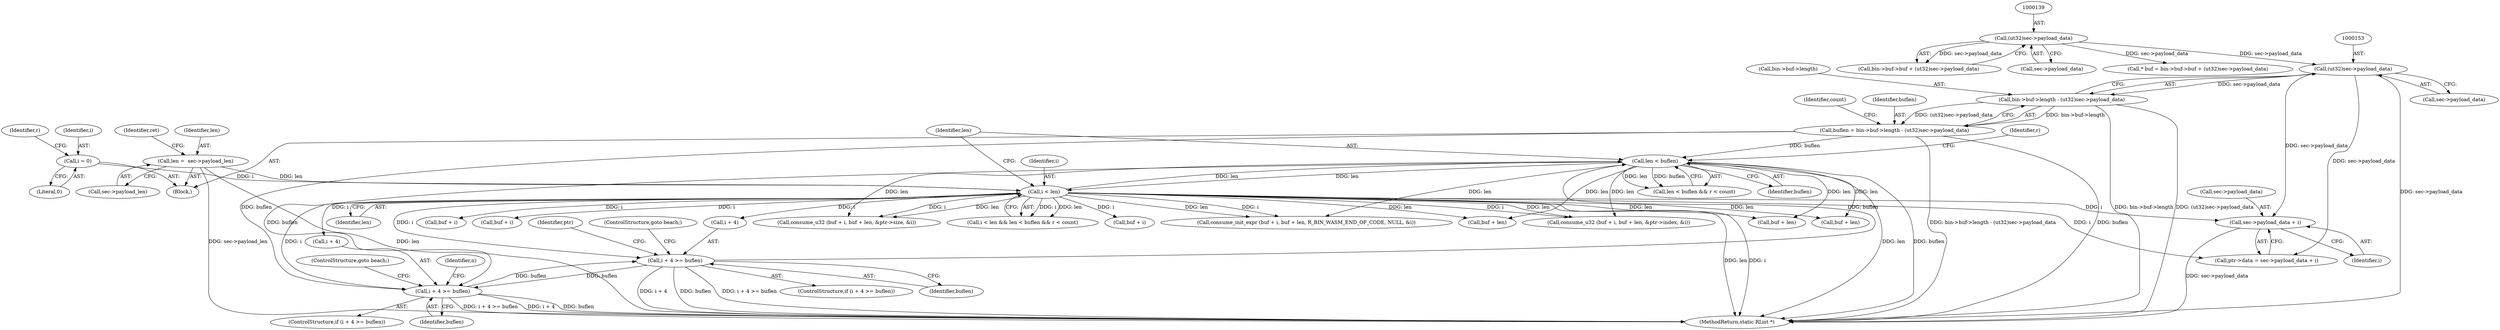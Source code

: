 digraph "0_radare2_d2632f6483a3ceb5d8e0a5fb11142c51c43978b4_0@pointer" {
"1000275" [label="(Call,sec->payload_data + i)"];
"1000152" [label="(Call,(ut32)sec->payload_data)"];
"1000138" [label="(Call,(ut32)sec->payload_data)"];
"1000177" [label="(Call,i < len)"];
"1000164" [label="(Call,i = 0)"];
"1000113" [label="(Call,len =  sec->payload_len)"];
"1000181" [label="(Call,len < buflen)"];
"1000264" [label="(Call,i + 4 >= buflen)"];
"1000215" [label="(Call,i + 4 >= buflen)"];
"1000144" [label="(Call,buflen = bin->buf->length - (ut32)sec->payload_data)"];
"1000146" [label="(Call,bin->buf->length - (ut32)sec->payload_data)"];
"1000279" [label="(Identifier,i)"];
"1000182" [label="(Identifier,len)"];
"1000166" [label="(Literal,0)"];
"1000221" [label="(ControlStructure,goto beach;)"];
"1000273" [label="(Identifier,ptr)"];
"1000177" [label="(Call,i < len)"];
"1000130" [label="(Call,* buf = bin->buf->buf + (ut32)sec->payload_data)"];
"1000252" [label="(Call,buf + len)"];
"1000270" [label="(ControlStructure,goto beach;)"];
"1000215" [label="(Call,i + 4 >= buflen)"];
"1000249" [label="(Call,buf + i)"];
"1000180" [label="(Call,len < buflen && r < count)"];
"1000225" [label="(Identifier,n)"];
"1000248" [label="(Call,consume_u32 (buf + i, buf + len, &ptr->size, &i))"];
"1000140" [label="(Call,sec->payload_data)"];
"1000165" [label="(Identifier,i)"];
"1000113" [label="(Call,len =  sec->payload_len)"];
"1000219" [label="(Identifier,buflen)"];
"1000164" [label="(Call,i = 0)"];
"1000271" [label="(Call,ptr->data = sec->payload_data + i)"];
"1000138" [label="(Call,(ut32)sec->payload_data)"];
"1000216" [label="(Call,i + 4)"];
"1000169" [label="(Identifier,r)"];
"1000203" [label="(Call,buf + len)"];
"1000214" [label="(ControlStructure,if (i + 4 >= buflen))"];
"1000200" [label="(Call,buf + i)"];
"1000264" [label="(Call,i + 4 >= buflen)"];
"1000230" [label="(Call,buf + len)"];
"1000146" [label="(Call,bin->buf->length - (ut32)sec->payload_data)"];
"1000183" [label="(Identifier,buflen)"];
"1000147" [label="(Call,bin->buf->length)"];
"1000178" [label="(Identifier,i)"];
"1000159" [label="(Identifier,count)"];
"1000265" [label="(Call,i + 4)"];
"1000293" [label="(MethodReturn,static RList *)"];
"1000103" [label="(Block,)"];
"1000275" [label="(Call,sec->payload_data + i)"];
"1000154" [label="(Call,sec->payload_data)"];
"1000115" [label="(Call,sec->payload_len)"];
"1000179" [label="(Identifier,len)"];
"1000226" [label="(Call,consume_init_expr (buf + i, buf + len, R_BIN_WASM_END_OF_CODE, NULL, &i))"];
"1000176" [label="(Call,i < len && len < buflen && r < count)"];
"1000263" [label="(ControlStructure,if (i + 4 >= buflen))"];
"1000268" [label="(Identifier,buflen)"];
"1000152" [label="(Call,(ut32)sec->payload_data)"];
"1000132" [label="(Call,bin->buf->buf + (ut32)sec->payload_data)"];
"1000114" [label="(Identifier,len)"];
"1000276" [label="(Call,sec->payload_data)"];
"1000145" [label="(Identifier,buflen)"];
"1000185" [label="(Identifier,r)"];
"1000199" [label="(Call,consume_u32 (buf + i, buf + len, &ptr->index, &i))"];
"1000121" [label="(Identifier,ret)"];
"1000181" [label="(Call,len < buflen)"];
"1000227" [label="(Call,buf + i)"];
"1000144" [label="(Call,buflen = bin->buf->length - (ut32)sec->payload_data)"];
"1000275" -> "1000271"  [label="AST: "];
"1000275" -> "1000279"  [label="CFG: "];
"1000276" -> "1000275"  [label="AST: "];
"1000279" -> "1000275"  [label="AST: "];
"1000271" -> "1000275"  [label="CFG: "];
"1000275" -> "1000293"  [label="DDG: sec->payload_data"];
"1000152" -> "1000275"  [label="DDG: sec->payload_data"];
"1000177" -> "1000275"  [label="DDG: i"];
"1000152" -> "1000146"  [label="AST: "];
"1000152" -> "1000154"  [label="CFG: "];
"1000153" -> "1000152"  [label="AST: "];
"1000154" -> "1000152"  [label="AST: "];
"1000146" -> "1000152"  [label="CFG: "];
"1000152" -> "1000293"  [label="DDG: sec->payload_data"];
"1000152" -> "1000146"  [label="DDG: sec->payload_data"];
"1000138" -> "1000152"  [label="DDG: sec->payload_data"];
"1000152" -> "1000271"  [label="DDG: sec->payload_data"];
"1000138" -> "1000132"  [label="AST: "];
"1000138" -> "1000140"  [label="CFG: "];
"1000139" -> "1000138"  [label="AST: "];
"1000140" -> "1000138"  [label="AST: "];
"1000132" -> "1000138"  [label="CFG: "];
"1000138" -> "1000130"  [label="DDG: sec->payload_data"];
"1000138" -> "1000132"  [label="DDG: sec->payload_data"];
"1000177" -> "1000176"  [label="AST: "];
"1000177" -> "1000179"  [label="CFG: "];
"1000178" -> "1000177"  [label="AST: "];
"1000179" -> "1000177"  [label="AST: "];
"1000182" -> "1000177"  [label="CFG: "];
"1000176" -> "1000177"  [label="CFG: "];
"1000177" -> "1000293"  [label="DDG: i"];
"1000177" -> "1000293"  [label="DDG: len"];
"1000177" -> "1000176"  [label="DDG: i"];
"1000177" -> "1000176"  [label="DDG: len"];
"1000164" -> "1000177"  [label="DDG: i"];
"1000113" -> "1000177"  [label="DDG: len"];
"1000181" -> "1000177"  [label="DDG: len"];
"1000177" -> "1000181"  [label="DDG: len"];
"1000177" -> "1000199"  [label="DDG: i"];
"1000177" -> "1000199"  [label="DDG: len"];
"1000177" -> "1000200"  [label="DDG: i"];
"1000177" -> "1000203"  [label="DDG: len"];
"1000177" -> "1000215"  [label="DDG: i"];
"1000177" -> "1000216"  [label="DDG: i"];
"1000177" -> "1000226"  [label="DDG: i"];
"1000177" -> "1000226"  [label="DDG: len"];
"1000177" -> "1000227"  [label="DDG: i"];
"1000177" -> "1000230"  [label="DDG: len"];
"1000177" -> "1000248"  [label="DDG: i"];
"1000177" -> "1000248"  [label="DDG: len"];
"1000177" -> "1000249"  [label="DDG: i"];
"1000177" -> "1000252"  [label="DDG: len"];
"1000177" -> "1000264"  [label="DDG: i"];
"1000177" -> "1000265"  [label="DDG: i"];
"1000177" -> "1000271"  [label="DDG: i"];
"1000164" -> "1000103"  [label="AST: "];
"1000164" -> "1000166"  [label="CFG: "];
"1000165" -> "1000164"  [label="AST: "];
"1000166" -> "1000164"  [label="AST: "];
"1000169" -> "1000164"  [label="CFG: "];
"1000113" -> "1000103"  [label="AST: "];
"1000113" -> "1000115"  [label="CFG: "];
"1000114" -> "1000113"  [label="AST: "];
"1000115" -> "1000113"  [label="AST: "];
"1000121" -> "1000113"  [label="CFG: "];
"1000113" -> "1000293"  [label="DDG: len"];
"1000113" -> "1000293"  [label="DDG: sec->payload_len"];
"1000181" -> "1000180"  [label="AST: "];
"1000181" -> "1000183"  [label="CFG: "];
"1000182" -> "1000181"  [label="AST: "];
"1000183" -> "1000181"  [label="AST: "];
"1000185" -> "1000181"  [label="CFG: "];
"1000180" -> "1000181"  [label="CFG: "];
"1000181" -> "1000293"  [label="DDG: len"];
"1000181" -> "1000293"  [label="DDG: buflen"];
"1000181" -> "1000180"  [label="DDG: len"];
"1000181" -> "1000180"  [label="DDG: buflen"];
"1000264" -> "1000181"  [label="DDG: buflen"];
"1000144" -> "1000181"  [label="DDG: buflen"];
"1000181" -> "1000199"  [label="DDG: len"];
"1000181" -> "1000203"  [label="DDG: len"];
"1000181" -> "1000215"  [label="DDG: buflen"];
"1000181" -> "1000226"  [label="DDG: len"];
"1000181" -> "1000230"  [label="DDG: len"];
"1000181" -> "1000248"  [label="DDG: len"];
"1000181" -> "1000252"  [label="DDG: len"];
"1000264" -> "1000263"  [label="AST: "];
"1000264" -> "1000268"  [label="CFG: "];
"1000265" -> "1000264"  [label="AST: "];
"1000268" -> "1000264"  [label="AST: "];
"1000270" -> "1000264"  [label="CFG: "];
"1000273" -> "1000264"  [label="CFG: "];
"1000264" -> "1000293"  [label="DDG: i + 4"];
"1000264" -> "1000293"  [label="DDG: buflen"];
"1000264" -> "1000293"  [label="DDG: i + 4 >= buflen"];
"1000264" -> "1000215"  [label="DDG: buflen"];
"1000215" -> "1000264"  [label="DDG: buflen"];
"1000215" -> "1000214"  [label="AST: "];
"1000215" -> "1000219"  [label="CFG: "];
"1000216" -> "1000215"  [label="AST: "];
"1000219" -> "1000215"  [label="AST: "];
"1000221" -> "1000215"  [label="CFG: "];
"1000225" -> "1000215"  [label="CFG: "];
"1000215" -> "1000293"  [label="DDG: i + 4"];
"1000215" -> "1000293"  [label="DDG: buflen"];
"1000215" -> "1000293"  [label="DDG: i + 4 >= buflen"];
"1000144" -> "1000215"  [label="DDG: buflen"];
"1000144" -> "1000103"  [label="AST: "];
"1000144" -> "1000146"  [label="CFG: "];
"1000145" -> "1000144"  [label="AST: "];
"1000146" -> "1000144"  [label="AST: "];
"1000159" -> "1000144"  [label="CFG: "];
"1000144" -> "1000293"  [label="DDG: buflen"];
"1000144" -> "1000293"  [label="DDG: bin->buf->length - (ut32)sec->payload_data"];
"1000146" -> "1000144"  [label="DDG: bin->buf->length"];
"1000146" -> "1000144"  [label="DDG: (ut32)sec->payload_data"];
"1000147" -> "1000146"  [label="AST: "];
"1000146" -> "1000293"  [label="DDG: (ut32)sec->payload_data"];
"1000146" -> "1000293"  [label="DDG: bin->buf->length"];
}
